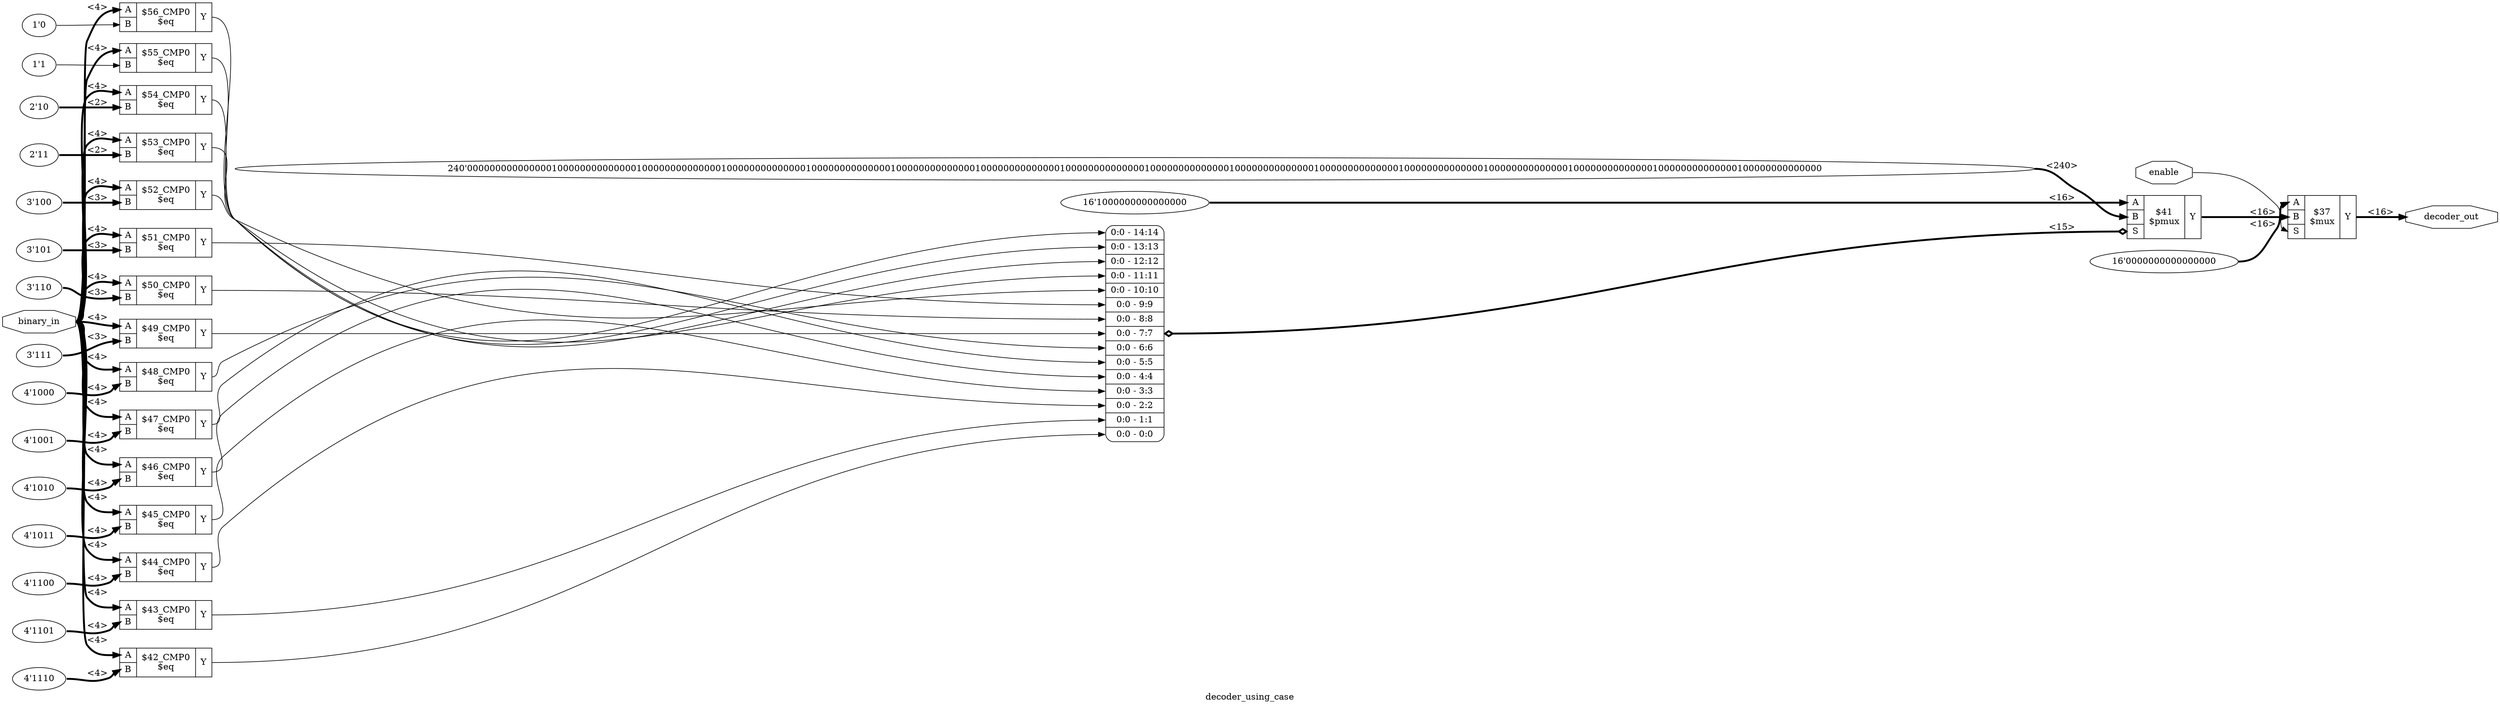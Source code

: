 digraph "decoder_using_case" {
label="decoder_using_case";
rankdir="LR";
remincross=true;
n18 [ shape=octagon, label="decoder_out", color="black", fontcolor="black" ];
n19 [ shape=octagon, label="enable", color="black", fontcolor="black" ];
n20 [ shape=octagon, label="binary_in", color="black", fontcolor="black" ];
v0 [ label="1'0" ];
c24 [ shape=record, label="{{<p21> A|<p22> B}|$56_CMP0\n$eq|{<p23> Y}}" ];
v1 [ label="1'1" ];
c25 [ shape=record, label="{{<p21> A|<p22> B}|$55_CMP0\n$eq|{<p23> Y}}" ];
v2 [ label="2'10" ];
c26 [ shape=record, label="{{<p21> A|<p22> B}|$54_CMP0\n$eq|{<p23> Y}}" ];
v3 [ label="2'11" ];
c27 [ shape=record, label="{{<p21> A|<p22> B}|$53_CMP0\n$eq|{<p23> Y}}" ];
v4 [ label="3'100" ];
c28 [ shape=record, label="{{<p21> A|<p22> B}|$52_CMP0\n$eq|{<p23> Y}}" ];
v5 [ label="3'101" ];
c29 [ shape=record, label="{{<p21> A|<p22> B}|$51_CMP0\n$eq|{<p23> Y}}" ];
v6 [ label="3'110" ];
c30 [ shape=record, label="{{<p21> A|<p22> B}|$50_CMP0\n$eq|{<p23> Y}}" ];
v7 [ label="3'111" ];
c31 [ shape=record, label="{{<p21> A|<p22> B}|$49_CMP0\n$eq|{<p23> Y}}" ];
v8 [ label="4'1000" ];
c32 [ shape=record, label="{{<p21> A|<p22> B}|$48_CMP0\n$eq|{<p23> Y}}" ];
v9 [ label="4'1001" ];
c33 [ shape=record, label="{{<p21> A|<p22> B}|$47_CMP0\n$eq|{<p23> Y}}" ];
v10 [ label="4'1010" ];
c34 [ shape=record, label="{{<p21> A|<p22> B}|$46_CMP0\n$eq|{<p23> Y}}" ];
v11 [ label="4'1011" ];
c35 [ shape=record, label="{{<p21> A|<p22> B}|$45_CMP0\n$eq|{<p23> Y}}" ];
v12 [ label="4'1100" ];
c36 [ shape=record, label="{{<p21> A|<p22> B}|$44_CMP0\n$eq|{<p23> Y}}" ];
v13 [ label="4'1101" ];
c37 [ shape=record, label="{{<p21> A|<p22> B}|$43_CMP0\n$eq|{<p23> Y}}" ];
v15 [ label="240'000000000000000100000000000000100000000000000100000000000000100000000000000100000000000000100000000000000100000000000000100000000000000100000000000000100000000000000100000000000000100000000000000100000000000000100000000000000100000000000000" ];
v16 [ label="16'1000000000000000" ];
c39 [ shape=record, label="{{<p21> A|<p22> B|<p38> S}|$41\n$pmux|{<p23> Y}}" ];
x14 [ shape=record, style=rounded, label="<s14> 0:0 - 14:14 |<s13> 0:0 - 13:13 |<s12> 0:0 - 12:12 |<s11> 0:0 - 11:11 |<s10> 0:0 - 10:10 |<s9> 0:0 - 9:9 |<s8> 0:0 - 8:8 |<s7> 0:0 - 7:7 |<s6> 0:0 - 6:6 |<s5> 0:0 - 5:5 |<s4> 0:0 - 4:4 |<s3> 0:0 - 3:3 |<s2> 0:0 - 2:2 |<s1> 0:0 - 1:1 |<s0> 0:0 - 0:0 " ];
x14:e -> c39:p38:w [arrowhead=odiamond, arrowtail=odiamond, dir=both, color="black", style="setlinewidth(3)", label="<15>"];
v17 [ label="4'1110" ];
c40 [ shape=record, label="{{<p21> A|<p22> B}|$42_CMP0\n$eq|{<p23> Y}}" ];
v18 [ label="16'0000000000000000" ];
c41 [ shape=record, label="{{<p21> A|<p22> B|<p38> S}|$37\n$mux|{<p23> Y}}" ];
c37:p23:e -> x14:s1:w [color="black", label=""];
c26:p23:e -> x14:s12:w [color="black", label=""];
c40:p23:e -> x14:s0:w [color="black", label=""];
c25:p23:e -> x14:s13:w [color="black", label=""];
c24:p23:e -> x14:s14:w [color="black", label=""];
c39:p23:e -> c41:p22:w [color="black", style="setlinewidth(3)", label="<16>"];
c27:p23:e -> x14:s11:w [color="black", label=""];
c28:p23:e -> x14:s10:w [color="black", label=""];
c41:p23:e -> n18:w [color="black", style="setlinewidth(3)", label="<16>"];
n19:e -> c41:p38:w [color="black", label=""];
c29:p23:e -> x14:s9:w [color="black", label=""];
n20:e -> c24:p21:w [color="black", style="setlinewidth(3)", label="<4>"];
n20:e -> c25:p21:w [color="black", style="setlinewidth(3)", label="<4>"];
n20:e -> c26:p21:w [color="black", style="setlinewidth(3)", label="<4>"];
n20:e -> c27:p21:w [color="black", style="setlinewidth(3)", label="<4>"];
n20:e -> c28:p21:w [color="black", style="setlinewidth(3)", label="<4>"];
n20:e -> c29:p21:w [color="black", style="setlinewidth(3)", label="<4>"];
n20:e -> c30:p21:w [color="black", style="setlinewidth(3)", label="<4>"];
n20:e -> c31:p21:w [color="black", style="setlinewidth(3)", label="<4>"];
n20:e -> c32:p21:w [color="black", style="setlinewidth(3)", label="<4>"];
n20:e -> c33:p21:w [color="black", style="setlinewidth(3)", label="<4>"];
n20:e -> c34:p21:w [color="black", style="setlinewidth(3)", label="<4>"];
n20:e -> c35:p21:w [color="black", style="setlinewidth(3)", label="<4>"];
n20:e -> c36:p21:w [color="black", style="setlinewidth(3)", label="<4>"];
n20:e -> c37:p21:w [color="black", style="setlinewidth(3)", label="<4>"];
n20:e -> c40:p21:w [color="black", style="setlinewidth(3)", label="<4>"];
c30:p23:e -> x14:s8:w [color="black", label=""];
c31:p23:e -> x14:s7:w [color="black", label=""];
c32:p23:e -> x14:s6:w [color="black", label=""];
c33:p23:e -> x14:s5:w [color="black", label=""];
c34:p23:e -> x14:s4:w [color="black", label=""];
c35:p23:e -> x14:s3:w [color="black", label=""];
c36:p23:e -> x14:s2:w [color="black", label=""];
v0:e -> c24:p22:w [color="black", label=""];
v1:e -> c25:p22:w [color="black", label=""];
v10:e -> c34:p22:w [color="black", style="setlinewidth(3)", label="<4>"];
v11:e -> c35:p22:w [color="black", style="setlinewidth(3)", label="<4>"];
v12:e -> c36:p22:w [color="black", style="setlinewidth(3)", label="<4>"];
v13:e -> c37:p22:w [color="black", style="setlinewidth(3)", label="<4>"];
v15:e -> c39:p22:w [color="black", style="setlinewidth(3)", label="<240>"];
v16:e -> c39:p21:w [color="black", style="setlinewidth(3)", label="<16>"];
v17:e -> c40:p22:w [color="black", style="setlinewidth(3)", label="<4>"];
v18:e -> c41:p21:w [color="black", style="setlinewidth(3)", label="<16>"];
v2:e -> c26:p22:w [color="black", style="setlinewidth(3)", label="<2>"];
v3:e -> c27:p22:w [color="black", style="setlinewidth(3)", label="<2>"];
v4:e -> c28:p22:w [color="black", style="setlinewidth(3)", label="<3>"];
v5:e -> c29:p22:w [color="black", style="setlinewidth(3)", label="<3>"];
v6:e -> c30:p22:w [color="black", style="setlinewidth(3)", label="<3>"];
v7:e -> c31:p22:w [color="black", style="setlinewidth(3)", label="<3>"];
v8:e -> c32:p22:w [color="black", style="setlinewidth(3)", label="<4>"];
v9:e -> c33:p22:w [color="black", style="setlinewidth(3)", label="<4>"];
}

